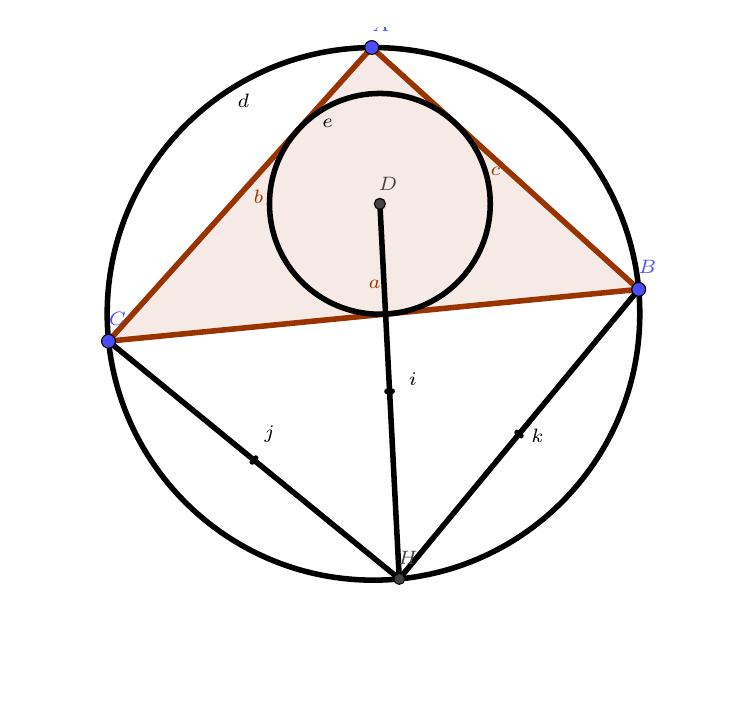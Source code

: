 \definecolor{uuuuuu}{rgb}{0.267,0.267,0.267}
\definecolor{zzttqq}{rgb}{0.6,0.2,0.}
\definecolor{ududff}{rgb}{0.302,0.302,1.}
\begin{tikzpicture}[line cap=round,line join=round,>=triangle 45,x=2.8cm,y=2.8cm]
\clip(-1.5,-1.5) rectangle (1.5,1.5);
\fill[line width=2.pt,color=zzttqq,fill=zzttqq,fill opacity=0.1] (-0.065,1.41) -- (1.146,0.313) -- (-1.259,0.078) -- cycle;
\draw [line width=2.pt,color=zzttqq] (-0.065,1.41)-- (1.146,0.313);
\draw [line width=2.pt,color=zzttqq] (1.146,0.313)-- (-1.259,0.078);
\draw [line width=2.pt,color=zzttqq] (-1.259,0.078)-- (-0.065,1.41);
\draw [line width=2.pt] (-0.057,0.202) circle (3.382cm);
\draw [line width=2.pt] (-0.028,0.701) circle (1.402cm);
\draw [line width=2.pt] (0.06,-1.0)-- (-0.028,0.701);
\draw [line width=2.pt] (0.004,-0.15) -- (0.028,-0.149);
\draw [line width=2.pt] (0.06,-1.0)-- (-1.259,0.078);
\draw [line width=2.pt] (-0.607,-0.47) -- (-0.591,-0.452);
\draw [line width=2.pt] (0.06,-1.0)-- (1.146,0.313);
\draw [line width=2.pt] (0.594,-0.336) -- (0.612,-0.351);
\begin{scriptsize}
\draw [fill=ududff] (-0.065,1.41) circle (2.5pt);
\draw[color=ududff] (-0.024,1.514) node {$A$};
\draw [fill=ududff] (1.146,0.313) circle (2.5pt);
\draw[color=ududff] (1.186,0.416) node {$B$};
\draw [fill=ududff] (-1.259,0.078) circle (2.5pt);
\draw[color=ududff] (-1.218,0.18) node {$C$};
\draw[color=zzttqq] (0.497,0.847) node {$c$};
\draw[color=zzttqq] (-0.052,0.337) node {$a$};
\draw[color=zzttqq] (-0.579,0.735) node {$b$};
\draw[color=black] (-0.647,1.167) node {$d$};
\draw [fill=uuuuuu] (-0.028,0.701) circle (2.0pt);
\draw[color=uuuuuu] (0.009,0.791) node {$D$};
\draw[color=black] (-0.265,1.066) node {$e$};
\draw [fill=uuuuuu] (0.06,-1.0) circle (2.0pt);
\draw[color=uuuuuu] (0.099,-0.907) node {$H$};
\draw[color=black] (0.121,-0.094) node {$i$};
\draw[color=black] (-0.529,-0.341) node {$j$};
\draw[color=black] (0.687,-0.352) node {$k$};
\end{scriptsize}
\end{tikzpicture}
